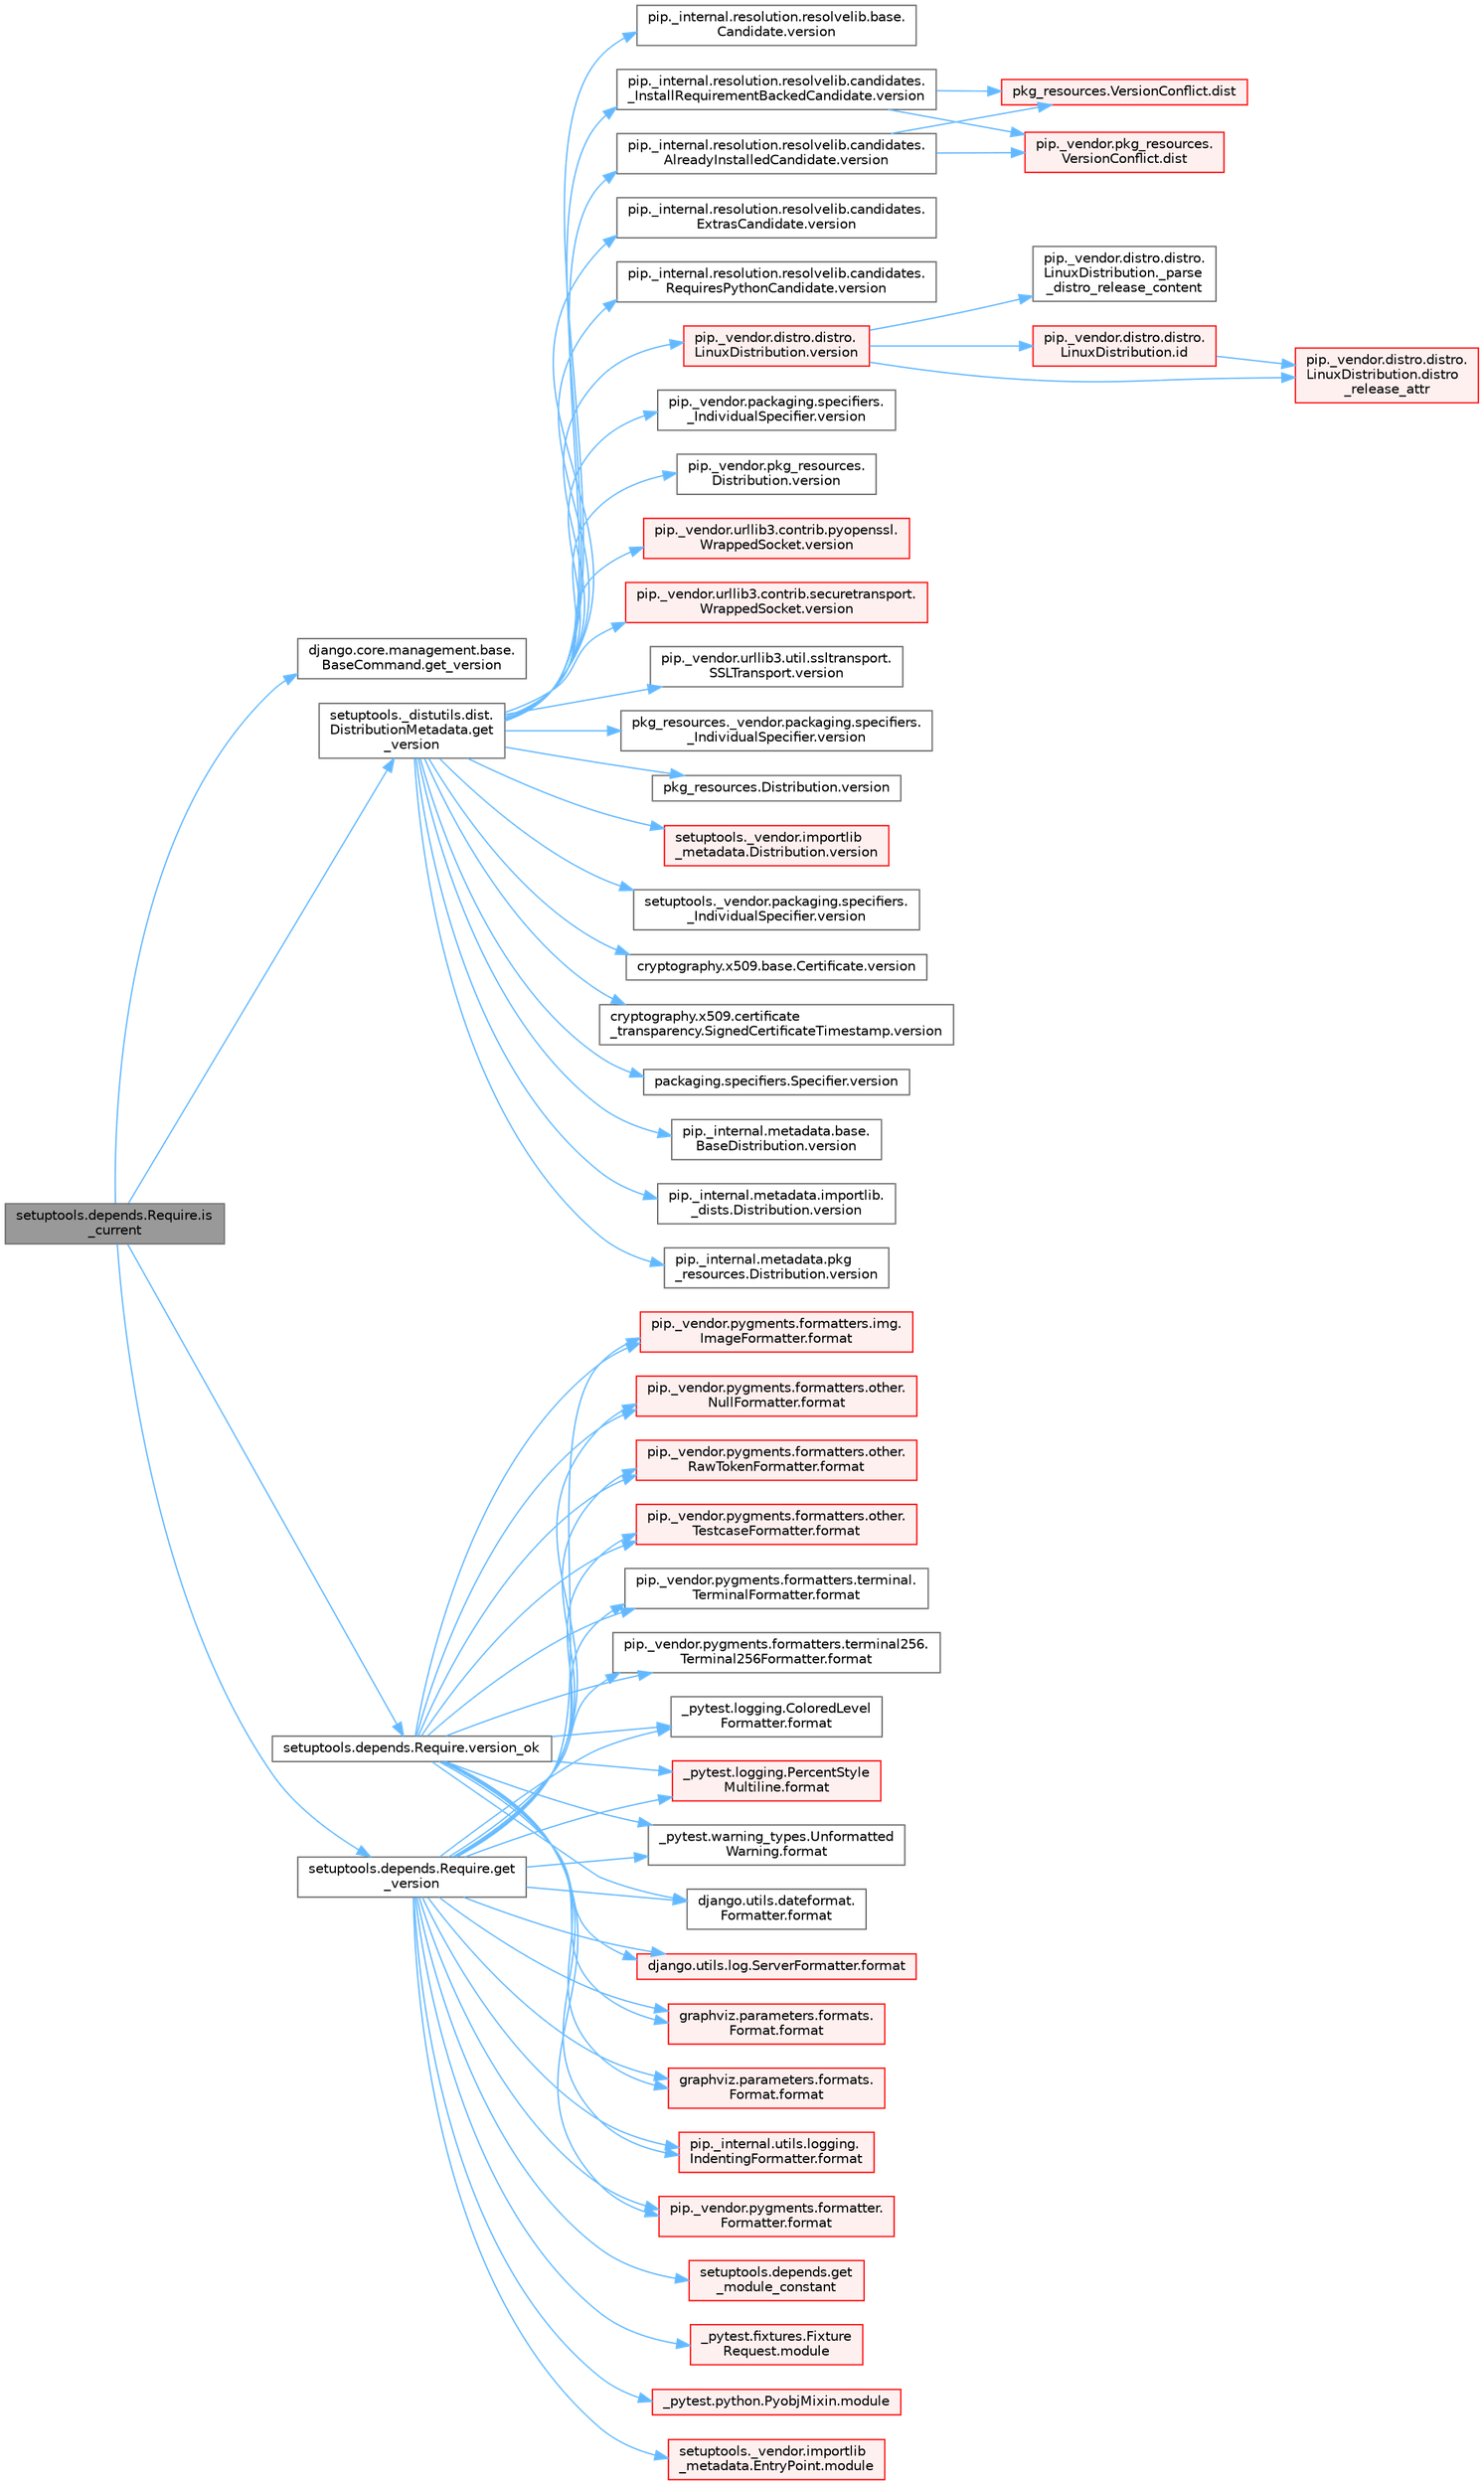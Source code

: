 digraph "setuptools.depends.Require.is_current"
{
 // LATEX_PDF_SIZE
  bgcolor="transparent";
  edge [fontname=Helvetica,fontsize=10,labelfontname=Helvetica,labelfontsize=10];
  node [fontname=Helvetica,fontsize=10,shape=box,height=0.2,width=0.4];
  rankdir="LR";
  Node1 [id="Node000001",label="setuptools.depends.Require.is\l_current",height=0.2,width=0.4,color="gray40", fillcolor="grey60", style="filled", fontcolor="black",tooltip=" "];
  Node1 -> Node2 [id="edge1_Node000001_Node000002",color="steelblue1",style="solid",tooltip=" "];
  Node2 [id="Node000002",label="django.core.management.base.\lBaseCommand.get_version",height=0.2,width=0.4,color="grey40", fillcolor="white", style="filled",URL="$classdjango_1_1core_1_1management_1_1base_1_1_base_command.html#ad1a0ff17727df93596c37baec5368461",tooltip=" "];
  Node1 -> Node3 [id="edge2_Node000001_Node000003",color="steelblue1",style="solid",tooltip=" "];
  Node3 [id="Node000003",label="setuptools._distutils.dist.\lDistributionMetadata.get\l_version",height=0.2,width=0.4,color="grey40", fillcolor="white", style="filled",URL="$classsetuptools_1_1__distutils_1_1dist_1_1_distribution_metadata.html#a1eca2b8a7cf2a75288edcc6055d3e28a",tooltip=" "];
  Node3 -> Node4 [id="edge3_Node000003_Node000004",color="steelblue1",style="solid",tooltip=" "];
  Node4 [id="Node000004",label="cryptography.x509.base.Certificate.version",height=0.2,width=0.4,color="grey40", fillcolor="white", style="filled",URL="$classcryptography_1_1x509_1_1base_1_1_certificate.html#a409d340d01bf8acdd9790f6321f1b283",tooltip=" "];
  Node3 -> Node5 [id="edge4_Node000003_Node000005",color="steelblue1",style="solid",tooltip=" "];
  Node5 [id="Node000005",label="cryptography.x509.certificate\l_transparency.SignedCertificateTimestamp.version",height=0.2,width=0.4,color="grey40", fillcolor="white", style="filled",URL="$classcryptography_1_1x509_1_1certificate__transparency_1_1_signed_certificate_timestamp.html#a19434e4df91aa32c7b4654a16a672c8b",tooltip=" "];
  Node3 -> Node6 [id="edge5_Node000003_Node000006",color="steelblue1",style="solid",tooltip=" "];
  Node6 [id="Node000006",label="packaging.specifiers.Specifier.version",height=0.2,width=0.4,color="grey40", fillcolor="white", style="filled",URL="$classpackaging_1_1specifiers_1_1_specifier.html#a362b16f4c6f1f24b6b20b59b35d4689e",tooltip=" "];
  Node3 -> Node7 [id="edge6_Node000003_Node000007",color="steelblue1",style="solid",tooltip=" "];
  Node7 [id="Node000007",label="pip._internal.metadata.base.\lBaseDistribution.version",height=0.2,width=0.4,color="grey40", fillcolor="white", style="filled",URL="$classpip_1_1__internal_1_1metadata_1_1base_1_1_base_distribution.html#af4024115351223c1472e72e4c17da2fc",tooltip=" "];
  Node3 -> Node8 [id="edge7_Node000003_Node000008",color="steelblue1",style="solid",tooltip=" "];
  Node8 [id="Node000008",label="pip._internal.metadata.importlib.\l_dists.Distribution.version",height=0.2,width=0.4,color="grey40", fillcolor="white", style="filled",URL="$classpip_1_1__internal_1_1metadata_1_1importlib_1_1__dists_1_1_distribution.html#abd95316132f93c875260264dd5ae2513",tooltip=" "];
  Node3 -> Node9 [id="edge8_Node000003_Node000009",color="steelblue1",style="solid",tooltip=" "];
  Node9 [id="Node000009",label="pip._internal.metadata.pkg\l_resources.Distribution.version",height=0.2,width=0.4,color="grey40", fillcolor="white", style="filled",URL="$classpip_1_1__internal_1_1metadata_1_1pkg__resources_1_1_distribution.html#ac83e189aa08d2465284bb5d465190dde",tooltip=" "];
  Node3 -> Node10 [id="edge9_Node000003_Node000010",color="steelblue1",style="solid",tooltip=" "];
  Node10 [id="Node000010",label="pip._internal.resolution.resolvelib.base.\lCandidate.version",height=0.2,width=0.4,color="grey40", fillcolor="white", style="filled",URL="$classpip_1_1__internal_1_1resolution_1_1resolvelib_1_1base_1_1_candidate.html#a9c16dfa9e4f9aefc73ba5e64b22a8475",tooltip=" "];
  Node3 -> Node11 [id="edge10_Node000003_Node000011",color="steelblue1",style="solid",tooltip=" "];
  Node11 [id="Node000011",label="pip._internal.resolution.resolvelib.candidates.\l_InstallRequirementBackedCandidate.version",height=0.2,width=0.4,color="grey40", fillcolor="white", style="filled",URL="$classpip_1_1__internal_1_1resolution_1_1resolvelib_1_1candidates_1_1___install_requirement_backed_candidate.html#a4f4a974e66da6155fd19dedc8149f7a9",tooltip=" "];
  Node11 -> Node12 [id="edge11_Node000011_Node000012",color="steelblue1",style="solid",tooltip=" "];
  Node12 [id="Node000012",label="pip._vendor.pkg_resources.\lVersionConflict.dist",height=0.2,width=0.4,color="red", fillcolor="#FFF0F0", style="filled",URL="$classpip_1_1__vendor_1_1pkg__resources_1_1_version_conflict.html#a7fa47ad16b5d2c05a357fb42fc4d595d",tooltip=" "];
  Node11 -> Node16 [id="edge12_Node000011_Node000016",color="steelblue1",style="solid",tooltip=" "];
  Node16 [id="Node000016",label="pkg_resources.VersionConflict.dist",height=0.2,width=0.4,color="red", fillcolor="#FFF0F0", style="filled",URL="$classpkg__resources_1_1_version_conflict.html#adab9bd550162ac64afce604568730ae8",tooltip=" "];
  Node3 -> Node17 [id="edge13_Node000003_Node000017",color="steelblue1",style="solid",tooltip=" "];
  Node17 [id="Node000017",label="pip._internal.resolution.resolvelib.candidates.\lAlreadyInstalledCandidate.version",height=0.2,width=0.4,color="grey40", fillcolor="white", style="filled",URL="$classpip_1_1__internal_1_1resolution_1_1resolvelib_1_1candidates_1_1_already_installed_candidate.html#a00f06d15e6d65f9278521c4818effeef",tooltip=" "];
  Node17 -> Node12 [id="edge14_Node000017_Node000012",color="steelblue1",style="solid",tooltip=" "];
  Node17 -> Node16 [id="edge15_Node000017_Node000016",color="steelblue1",style="solid",tooltip=" "];
  Node3 -> Node18 [id="edge16_Node000003_Node000018",color="steelblue1",style="solid",tooltip=" "];
  Node18 [id="Node000018",label="pip._internal.resolution.resolvelib.candidates.\lExtrasCandidate.version",height=0.2,width=0.4,color="grey40", fillcolor="white", style="filled",URL="$classpip_1_1__internal_1_1resolution_1_1resolvelib_1_1candidates_1_1_extras_candidate.html#afd11c944b3a60218acccf10656b4c59e",tooltip=" "];
  Node3 -> Node19 [id="edge17_Node000003_Node000019",color="steelblue1",style="solid",tooltip=" "];
  Node19 [id="Node000019",label="pip._internal.resolution.resolvelib.candidates.\lRequiresPythonCandidate.version",height=0.2,width=0.4,color="grey40", fillcolor="white", style="filled",URL="$classpip_1_1__internal_1_1resolution_1_1resolvelib_1_1candidates_1_1_requires_python_candidate.html#a2ec46fa71f2669b413ba5b9943c19dfc",tooltip=" "];
  Node3 -> Node20 [id="edge18_Node000003_Node000020",color="steelblue1",style="solid",tooltip=" "];
  Node20 [id="Node000020",label="pip._vendor.distro.distro.\lLinuxDistribution.version",height=0.2,width=0.4,color="red", fillcolor="#FFF0F0", style="filled",URL="$classpip_1_1__vendor_1_1distro_1_1distro_1_1_linux_distribution.html#a35f4d1557d49774f4cb5c3f52fca0676",tooltip=" "];
  Node20 -> Node21 [id="edge19_Node000020_Node000021",color="steelblue1",style="solid",tooltip=" "];
  Node21 [id="Node000021",label="pip._vendor.distro.distro.\lLinuxDistribution._parse\l_distro_release_content",height=0.2,width=0.4,color="grey40", fillcolor="white", style="filled",URL="$classpip_1_1__vendor_1_1distro_1_1distro_1_1_linux_distribution.html#a8404778baba4655c22b5d74dea4550c4",tooltip=" "];
  Node20 -> Node22 [id="edge20_Node000020_Node000022",color="steelblue1",style="solid",tooltip=" "];
  Node22 [id="Node000022",label="pip._vendor.distro.distro.\lLinuxDistribution.distro\l_release_attr",height=0.2,width=0.4,color="red", fillcolor="#FFF0F0", style="filled",URL="$classpip_1_1__vendor_1_1distro_1_1distro_1_1_linux_distribution.html#a69a78e152aeaccb753c30d3cf86c5686",tooltip=" "];
  Node20 -> Node25 [id="edge21_Node000020_Node000025",color="steelblue1",style="solid",tooltip=" "];
  Node25 [id="Node000025",label="pip._vendor.distro.distro.\lLinuxDistribution.id",height=0.2,width=0.4,color="red", fillcolor="#FFF0F0", style="filled",URL="$classpip_1_1__vendor_1_1distro_1_1distro_1_1_linux_distribution.html#aec57d97b3bd82778371db7afa1d5b877",tooltip=" "];
  Node25 -> Node22 [id="edge22_Node000025_Node000022",color="steelblue1",style="solid",tooltip=" "];
  Node3 -> Node39 [id="edge23_Node000003_Node000039",color="steelblue1",style="solid",tooltip=" "];
  Node39 [id="Node000039",label="pip._vendor.packaging.specifiers.\l_IndividualSpecifier.version",height=0.2,width=0.4,color="grey40", fillcolor="white", style="filled",URL="$classpip_1_1__vendor_1_1packaging_1_1specifiers_1_1___individual_specifier.html#a5f58dee6bcf78651ae53becf5ee2f682",tooltip=" "];
  Node3 -> Node40 [id="edge24_Node000003_Node000040",color="steelblue1",style="solid",tooltip=" "];
  Node40 [id="Node000040",label="pip._vendor.pkg_resources.\lDistribution.version",height=0.2,width=0.4,color="grey40", fillcolor="white", style="filled",URL="$classpip_1_1__vendor_1_1pkg__resources_1_1_distribution.html#a783cf8eb18dd829ab29f7d5d44185374",tooltip=" "];
  Node3 -> Node41 [id="edge25_Node000003_Node000041",color="steelblue1",style="solid",tooltip=" "];
  Node41 [id="Node000041",label="pip._vendor.urllib3.contrib.pyopenssl.\lWrappedSocket.version",height=0.2,width=0.4,color="red", fillcolor="#FFF0F0", style="filled",URL="$classpip_1_1__vendor_1_1urllib3_1_1contrib_1_1pyopenssl_1_1_wrapped_socket.html#a87d465579dce4c65898d6b9fb49280d7",tooltip=" "];
  Node3 -> Node44 [id="edge26_Node000003_Node000044",color="steelblue1",style="solid",tooltip=" "];
  Node44 [id="Node000044",label="pip._vendor.urllib3.contrib.securetransport.\lWrappedSocket.version",height=0.2,width=0.4,color="red", fillcolor="#FFF0F0", style="filled",URL="$classpip_1_1__vendor_1_1urllib3_1_1contrib_1_1securetransport_1_1_wrapped_socket.html#accb4ff03401dc8f1355a29ed9da90101",tooltip=" "];
  Node3 -> Node47 [id="edge27_Node000003_Node000047",color="steelblue1",style="solid",tooltip=" "];
  Node47 [id="Node000047",label="pip._vendor.urllib3.util.ssltransport.\lSSLTransport.version",height=0.2,width=0.4,color="grey40", fillcolor="white", style="filled",URL="$classpip_1_1__vendor_1_1urllib3_1_1util_1_1ssltransport_1_1_s_s_l_transport.html#ac87ccb5563ce5ed172b1397afcbadd69",tooltip=" "];
  Node3 -> Node48 [id="edge28_Node000003_Node000048",color="steelblue1",style="solid",tooltip=" "];
  Node48 [id="Node000048",label="pkg_resources._vendor.packaging.specifiers.\l_IndividualSpecifier.version",height=0.2,width=0.4,color="grey40", fillcolor="white", style="filled",URL="$classpkg__resources_1_1__vendor_1_1packaging_1_1specifiers_1_1___individual_specifier.html#af1fa63fc2047fd4dfb4f8128fc1d74ce",tooltip=" "];
  Node3 -> Node49 [id="edge29_Node000003_Node000049",color="steelblue1",style="solid",tooltip=" "];
  Node49 [id="Node000049",label="pkg_resources.Distribution.version",height=0.2,width=0.4,color="grey40", fillcolor="white", style="filled",URL="$classpkg__resources_1_1_distribution.html#a04061ef28a853f4c77f4b64cba1e4ed7",tooltip=" "];
  Node3 -> Node50 [id="edge30_Node000003_Node000050",color="steelblue1",style="solid",tooltip=" "];
  Node50 [id="Node000050",label="setuptools._vendor.importlib\l_metadata.Distribution.version",height=0.2,width=0.4,color="red", fillcolor="#FFF0F0", style="filled",URL="$classsetuptools_1_1__vendor_1_1importlib__metadata_1_1_distribution.html#a7c335c158718e634680c2c3ca271962e",tooltip=" "];
  Node3 -> Node586 [id="edge31_Node000003_Node000586",color="steelblue1",style="solid",tooltip=" "];
  Node586 [id="Node000586",label="setuptools._vendor.packaging.specifiers.\l_IndividualSpecifier.version",height=0.2,width=0.4,color="grey40", fillcolor="white", style="filled",URL="$classsetuptools_1_1__vendor_1_1packaging_1_1specifiers_1_1___individual_specifier.html#a9abd6ec6aea6456233c7c454c171dcbf",tooltip=" "];
  Node1 -> Node4528 [id="edge32_Node000001_Node004528",color="steelblue1",style="solid",tooltip=" "];
  Node4528 [id="Node004528",label="setuptools.depends.Require.get\l_version",height=0.2,width=0.4,color="grey40", fillcolor="white", style="filled",URL="$classsetuptools_1_1depends_1_1_require.html#a4046ad4155f80d85057e4ccd6a41dc00",tooltip=" "];
  Node4528 -> Node3542 [id="edge33_Node004528_Node003542",color="steelblue1",style="solid",tooltip=" "];
  Node3542 [id="Node003542",label="_pytest.logging.ColoredLevel\lFormatter.format",height=0.2,width=0.4,color="grey40", fillcolor="white", style="filled",URL="$class__pytest_1_1logging_1_1_colored_level_formatter.html#a3154efa53ed22195e45e0ff6baa854ee",tooltip=" "];
  Node4528 -> Node3543 [id="edge34_Node004528_Node003543",color="steelblue1",style="solid",tooltip=" "];
  Node3543 [id="Node003543",label="_pytest.logging.PercentStyle\lMultiline.format",height=0.2,width=0.4,color="red", fillcolor="#FFF0F0", style="filled",URL="$class__pytest_1_1logging_1_1_percent_style_multiline.html#abb14f6a8681d6c6d1d77ac62d0dec148",tooltip=" "];
  Node4528 -> Node3545 [id="edge35_Node004528_Node003545",color="steelblue1",style="solid",tooltip=" "];
  Node3545 [id="Node003545",label="_pytest.warning_types.Unformatted\lWarning.format",height=0.2,width=0.4,color="grey40", fillcolor="white", style="filled",URL="$class__pytest_1_1warning__types_1_1_unformatted_warning.html#a458dc97de342e3ba4dbc8059a6f230a4",tooltip=" "];
  Node4528 -> Node3546 [id="edge36_Node004528_Node003546",color="steelblue1",style="solid",tooltip=" "];
  Node3546 [id="Node003546",label="django.utils.dateformat.\lFormatter.format",height=0.2,width=0.4,color="grey40", fillcolor="white", style="filled",URL="$classdjango_1_1utils_1_1dateformat_1_1_formatter.html#a3dce29baf6a69f68ce83ce1122904e5a",tooltip=" "];
  Node4528 -> Node3547 [id="edge37_Node004528_Node003547",color="steelblue1",style="solid",tooltip=" "];
  Node3547 [id="Node003547",label="django.utils.log.ServerFormatter.format",height=0.2,width=0.4,color="red", fillcolor="#FFF0F0", style="filled",URL="$classdjango_1_1utils_1_1log_1_1_server_formatter.html#a0d8ef7ec5e5f76b1da8d16759ccdc5a3",tooltip=" "];
  Node4528 -> Node3550 [id="edge38_Node004528_Node003550",color="steelblue1",style="solid",tooltip=" "];
  Node3550 [id="Node003550",label="graphviz.parameters.formats.\lFormat.format",height=0.2,width=0.4,color="red", fillcolor="#FFF0F0", style="filled",URL="$classgraphviz_1_1parameters_1_1formats_1_1_format.html#ab14cf581c3f1dfbcb2cd5aca85cdfe6d",tooltip=" "];
  Node4528 -> Node3551 [id="edge39_Node004528_Node003551",color="steelblue1",style="solid",tooltip=" "];
  Node3551 [id="Node003551",label="graphviz.parameters.formats.\lFormat.format",height=0.2,width=0.4,color="red", fillcolor="#FFF0F0", style="filled",URL="$classgraphviz_1_1parameters_1_1formats_1_1_format.html#a3299ef91ebe171a2c6cf17e40e56fe20",tooltip=" "];
  Node4528 -> Node3552 [id="edge40_Node004528_Node003552",color="steelblue1",style="solid",tooltip=" "];
  Node3552 [id="Node003552",label="pip._internal.utils.logging.\lIndentingFormatter.format",height=0.2,width=0.4,color="red", fillcolor="#FFF0F0", style="filled",URL="$classpip_1_1__internal_1_1utils_1_1logging_1_1_indenting_formatter.html#a940113926ebf6558a27f2f54905d8d4c",tooltip=" "];
  Node4528 -> Node3554 [id="edge41_Node004528_Node003554",color="steelblue1",style="solid",tooltip=" "];
  Node3554 [id="Node003554",label="pip._vendor.pygments.formatter.\lFormatter.format",height=0.2,width=0.4,color="red", fillcolor="#FFF0F0", style="filled",URL="$classpip_1_1__vendor_1_1pygments_1_1formatter_1_1_formatter.html#a11054ddaa650b704c79f1ea0500b1e1e",tooltip=" "];
  Node4528 -> Node3668 [id="edge42_Node004528_Node003668",color="steelblue1",style="solid",tooltip=" "];
  Node3668 [id="Node003668",label="pip._vendor.pygments.formatters.img.\lImageFormatter.format",height=0.2,width=0.4,color="red", fillcolor="#FFF0F0", style="filled",URL="$classpip_1_1__vendor_1_1pygments_1_1formatters_1_1img_1_1_image_formatter.html#a169e809cf47aba6b13231d4807e43717",tooltip=" "];
  Node4528 -> Node3683 [id="edge43_Node004528_Node003683",color="steelblue1",style="solid",tooltip=" "];
  Node3683 [id="Node003683",label="pip._vendor.pygments.formatters.other.\lNullFormatter.format",height=0.2,width=0.4,color="red", fillcolor="#FFF0F0", style="filled",URL="$classpip_1_1__vendor_1_1pygments_1_1formatters_1_1other_1_1_null_formatter.html#af80b2d23b52b5000c07970e5468b5515",tooltip=" "];
  Node4528 -> Node3684 [id="edge44_Node004528_Node003684",color="steelblue1",style="solid",tooltip=" "];
  Node3684 [id="Node003684",label="pip._vendor.pygments.formatters.other.\lRawTokenFormatter.format",height=0.2,width=0.4,color="red", fillcolor="#FFF0F0", style="filled",URL="$classpip_1_1__vendor_1_1pygments_1_1formatters_1_1other_1_1_raw_token_formatter.html#a98cd5202321be47ee2fcb31038a40c38",tooltip=" "];
  Node4528 -> Node3689 [id="edge45_Node004528_Node003689",color="steelblue1",style="solid",tooltip=" "];
  Node3689 [id="Node003689",label="pip._vendor.pygments.formatters.other.\lTestcaseFormatter.format",height=0.2,width=0.4,color="red", fillcolor="#FFF0F0", style="filled",URL="$classpip_1_1__vendor_1_1pygments_1_1formatters_1_1other_1_1_testcase_formatter.html#a430164407c4caeafdafa4bb7b9645082",tooltip=" "];
  Node4528 -> Node3690 [id="edge46_Node004528_Node003690",color="steelblue1",style="solid",tooltip=" "];
  Node3690 [id="Node003690",label="pip._vendor.pygments.formatters.terminal.\lTerminalFormatter.format",height=0.2,width=0.4,color="grey40", fillcolor="white", style="filled",URL="$classpip_1_1__vendor_1_1pygments_1_1formatters_1_1terminal_1_1_terminal_formatter.html#ae9abcdc470c824c9033f866f80874be3",tooltip=" "];
  Node4528 -> Node3691 [id="edge47_Node004528_Node003691",color="steelblue1",style="solid",tooltip=" "];
  Node3691 [id="Node003691",label="pip._vendor.pygments.formatters.terminal256.\lTerminal256Formatter.format",height=0.2,width=0.4,color="grey40", fillcolor="white", style="filled",URL="$classpip_1_1__vendor_1_1pygments_1_1formatters_1_1terminal256_1_1_terminal256_formatter.html#ae00b96c07fd7c57a7e6db54665af2d5f",tooltip=" "];
  Node4528 -> Node4529 [id="edge48_Node004528_Node004529",color="steelblue1",style="solid",tooltip=" "];
  Node4529 [id="Node004529",label="setuptools.depends.get\l_module_constant",height=0.2,width=0.4,color="red", fillcolor="#FFF0F0", style="filled",URL="$namespacesetuptools_1_1depends.html#ae6a6c18383d05bbb17f7384dd57147bf",tooltip=" "];
  Node4528 -> Node4532 [id="edge49_Node004528_Node004532",color="steelblue1",style="solid",tooltip=" "];
  Node4532 [id="Node004532",label="_pytest.fixtures.Fixture\lRequest.module",height=0.2,width=0.4,color="red", fillcolor="#FFF0F0", style="filled",URL="$class__pytest_1_1fixtures_1_1_fixture_request.html#ad7a3eaa568b0f3ba67ebf2fd02ecea0e",tooltip=" "];
  Node4528 -> Node4533 [id="edge50_Node004528_Node004533",color="steelblue1",style="solid",tooltip=" "];
  Node4533 [id="Node004533",label="_pytest.python.PyobjMixin.module",height=0.2,width=0.4,color="red", fillcolor="#FFF0F0", style="filled",URL="$class__pytest_1_1python_1_1_pyobj_mixin.html#a59f370b8fb7ac30c262e6dc2797527d2",tooltip=" "];
  Node4528 -> Node4535 [id="edge51_Node004528_Node004535",color="steelblue1",style="solid",tooltip=" "];
  Node4535 [id="Node004535",label="setuptools._vendor.importlib\l_metadata.EntryPoint.module",height=0.2,width=0.4,color="red", fillcolor="#FFF0F0", style="filled",URL="$classsetuptools_1_1__vendor_1_1importlib__metadata_1_1_entry_point.html#ab0cf8662ae1b114f079d464a9bdbb70f",tooltip=" "];
  Node1 -> Node4536 [id="edge52_Node000001_Node004536",color="steelblue1",style="solid",tooltip=" "];
  Node4536 [id="Node004536",label="setuptools.depends.Require.version_ok",height=0.2,width=0.4,color="grey40", fillcolor="white", style="filled",URL="$classsetuptools_1_1depends_1_1_require.html#ac295f5deb6934eda74031b692cdd1678",tooltip=" "];
  Node4536 -> Node3542 [id="edge53_Node004536_Node003542",color="steelblue1",style="solid",tooltip=" "];
  Node4536 -> Node3543 [id="edge54_Node004536_Node003543",color="steelblue1",style="solid",tooltip=" "];
  Node4536 -> Node3545 [id="edge55_Node004536_Node003545",color="steelblue1",style="solid",tooltip=" "];
  Node4536 -> Node3546 [id="edge56_Node004536_Node003546",color="steelblue1",style="solid",tooltip=" "];
  Node4536 -> Node3547 [id="edge57_Node004536_Node003547",color="steelblue1",style="solid",tooltip=" "];
  Node4536 -> Node3550 [id="edge58_Node004536_Node003550",color="steelblue1",style="solid",tooltip=" "];
  Node4536 -> Node3551 [id="edge59_Node004536_Node003551",color="steelblue1",style="solid",tooltip=" "];
  Node4536 -> Node3552 [id="edge60_Node004536_Node003552",color="steelblue1",style="solid",tooltip=" "];
  Node4536 -> Node3554 [id="edge61_Node004536_Node003554",color="steelblue1",style="solid",tooltip=" "];
  Node4536 -> Node3668 [id="edge62_Node004536_Node003668",color="steelblue1",style="solid",tooltip=" "];
  Node4536 -> Node3683 [id="edge63_Node004536_Node003683",color="steelblue1",style="solid",tooltip=" "];
  Node4536 -> Node3684 [id="edge64_Node004536_Node003684",color="steelblue1",style="solid",tooltip=" "];
  Node4536 -> Node3689 [id="edge65_Node004536_Node003689",color="steelblue1",style="solid",tooltip=" "];
  Node4536 -> Node3690 [id="edge66_Node004536_Node003690",color="steelblue1",style="solid",tooltip=" "];
  Node4536 -> Node3691 [id="edge67_Node004536_Node003691",color="steelblue1",style="solid",tooltip=" "];
}
